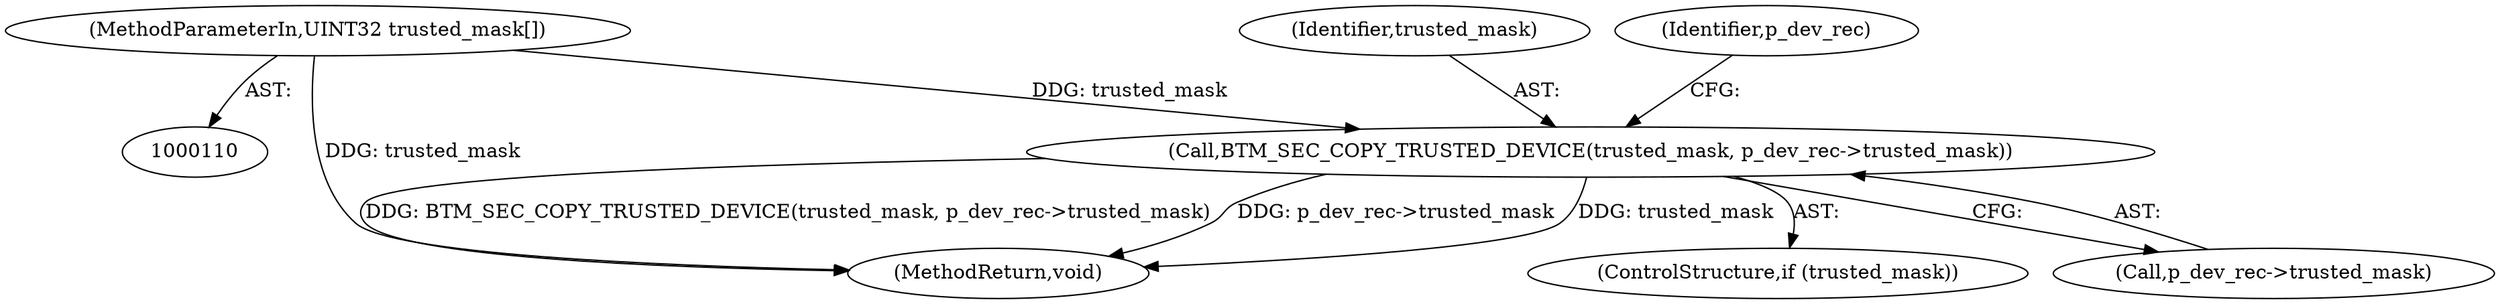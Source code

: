 digraph "0_Android_c677ee92595335233eb0e7b59809a1a94e7a678a@pointer" {
"1000226" [label="(Call,BTM_SEC_COPY_TRUSTED_DEVICE(trusted_mask, p_dev_rec->trusted_mask))"];
"1000115" [label="(MethodParameterIn,UINT32 trusted_mask[])"];
"1000374" [label="(MethodReturn,void)"];
"1000115" [label="(MethodParameterIn,UINT32 trusted_mask[])"];
"1000224" [label="(ControlStructure,if (trusted_mask))"];
"1000227" [label="(Identifier,trusted_mask)"];
"1000228" [label="(Call,p_dev_rec->trusted_mask)"];
"1000226" [label="(Call,BTM_SEC_COPY_TRUSTED_DEVICE(trusted_mask, p_dev_rec->trusted_mask))"];
"1000233" [label="(Identifier,p_dev_rec)"];
"1000226" -> "1000224"  [label="AST: "];
"1000226" -> "1000228"  [label="CFG: "];
"1000227" -> "1000226"  [label="AST: "];
"1000228" -> "1000226"  [label="AST: "];
"1000233" -> "1000226"  [label="CFG: "];
"1000226" -> "1000374"  [label="DDG: trusted_mask"];
"1000226" -> "1000374"  [label="DDG: BTM_SEC_COPY_TRUSTED_DEVICE(trusted_mask, p_dev_rec->trusted_mask)"];
"1000226" -> "1000374"  [label="DDG: p_dev_rec->trusted_mask"];
"1000115" -> "1000226"  [label="DDG: trusted_mask"];
"1000115" -> "1000110"  [label="AST: "];
"1000115" -> "1000374"  [label="DDG: trusted_mask"];
}
